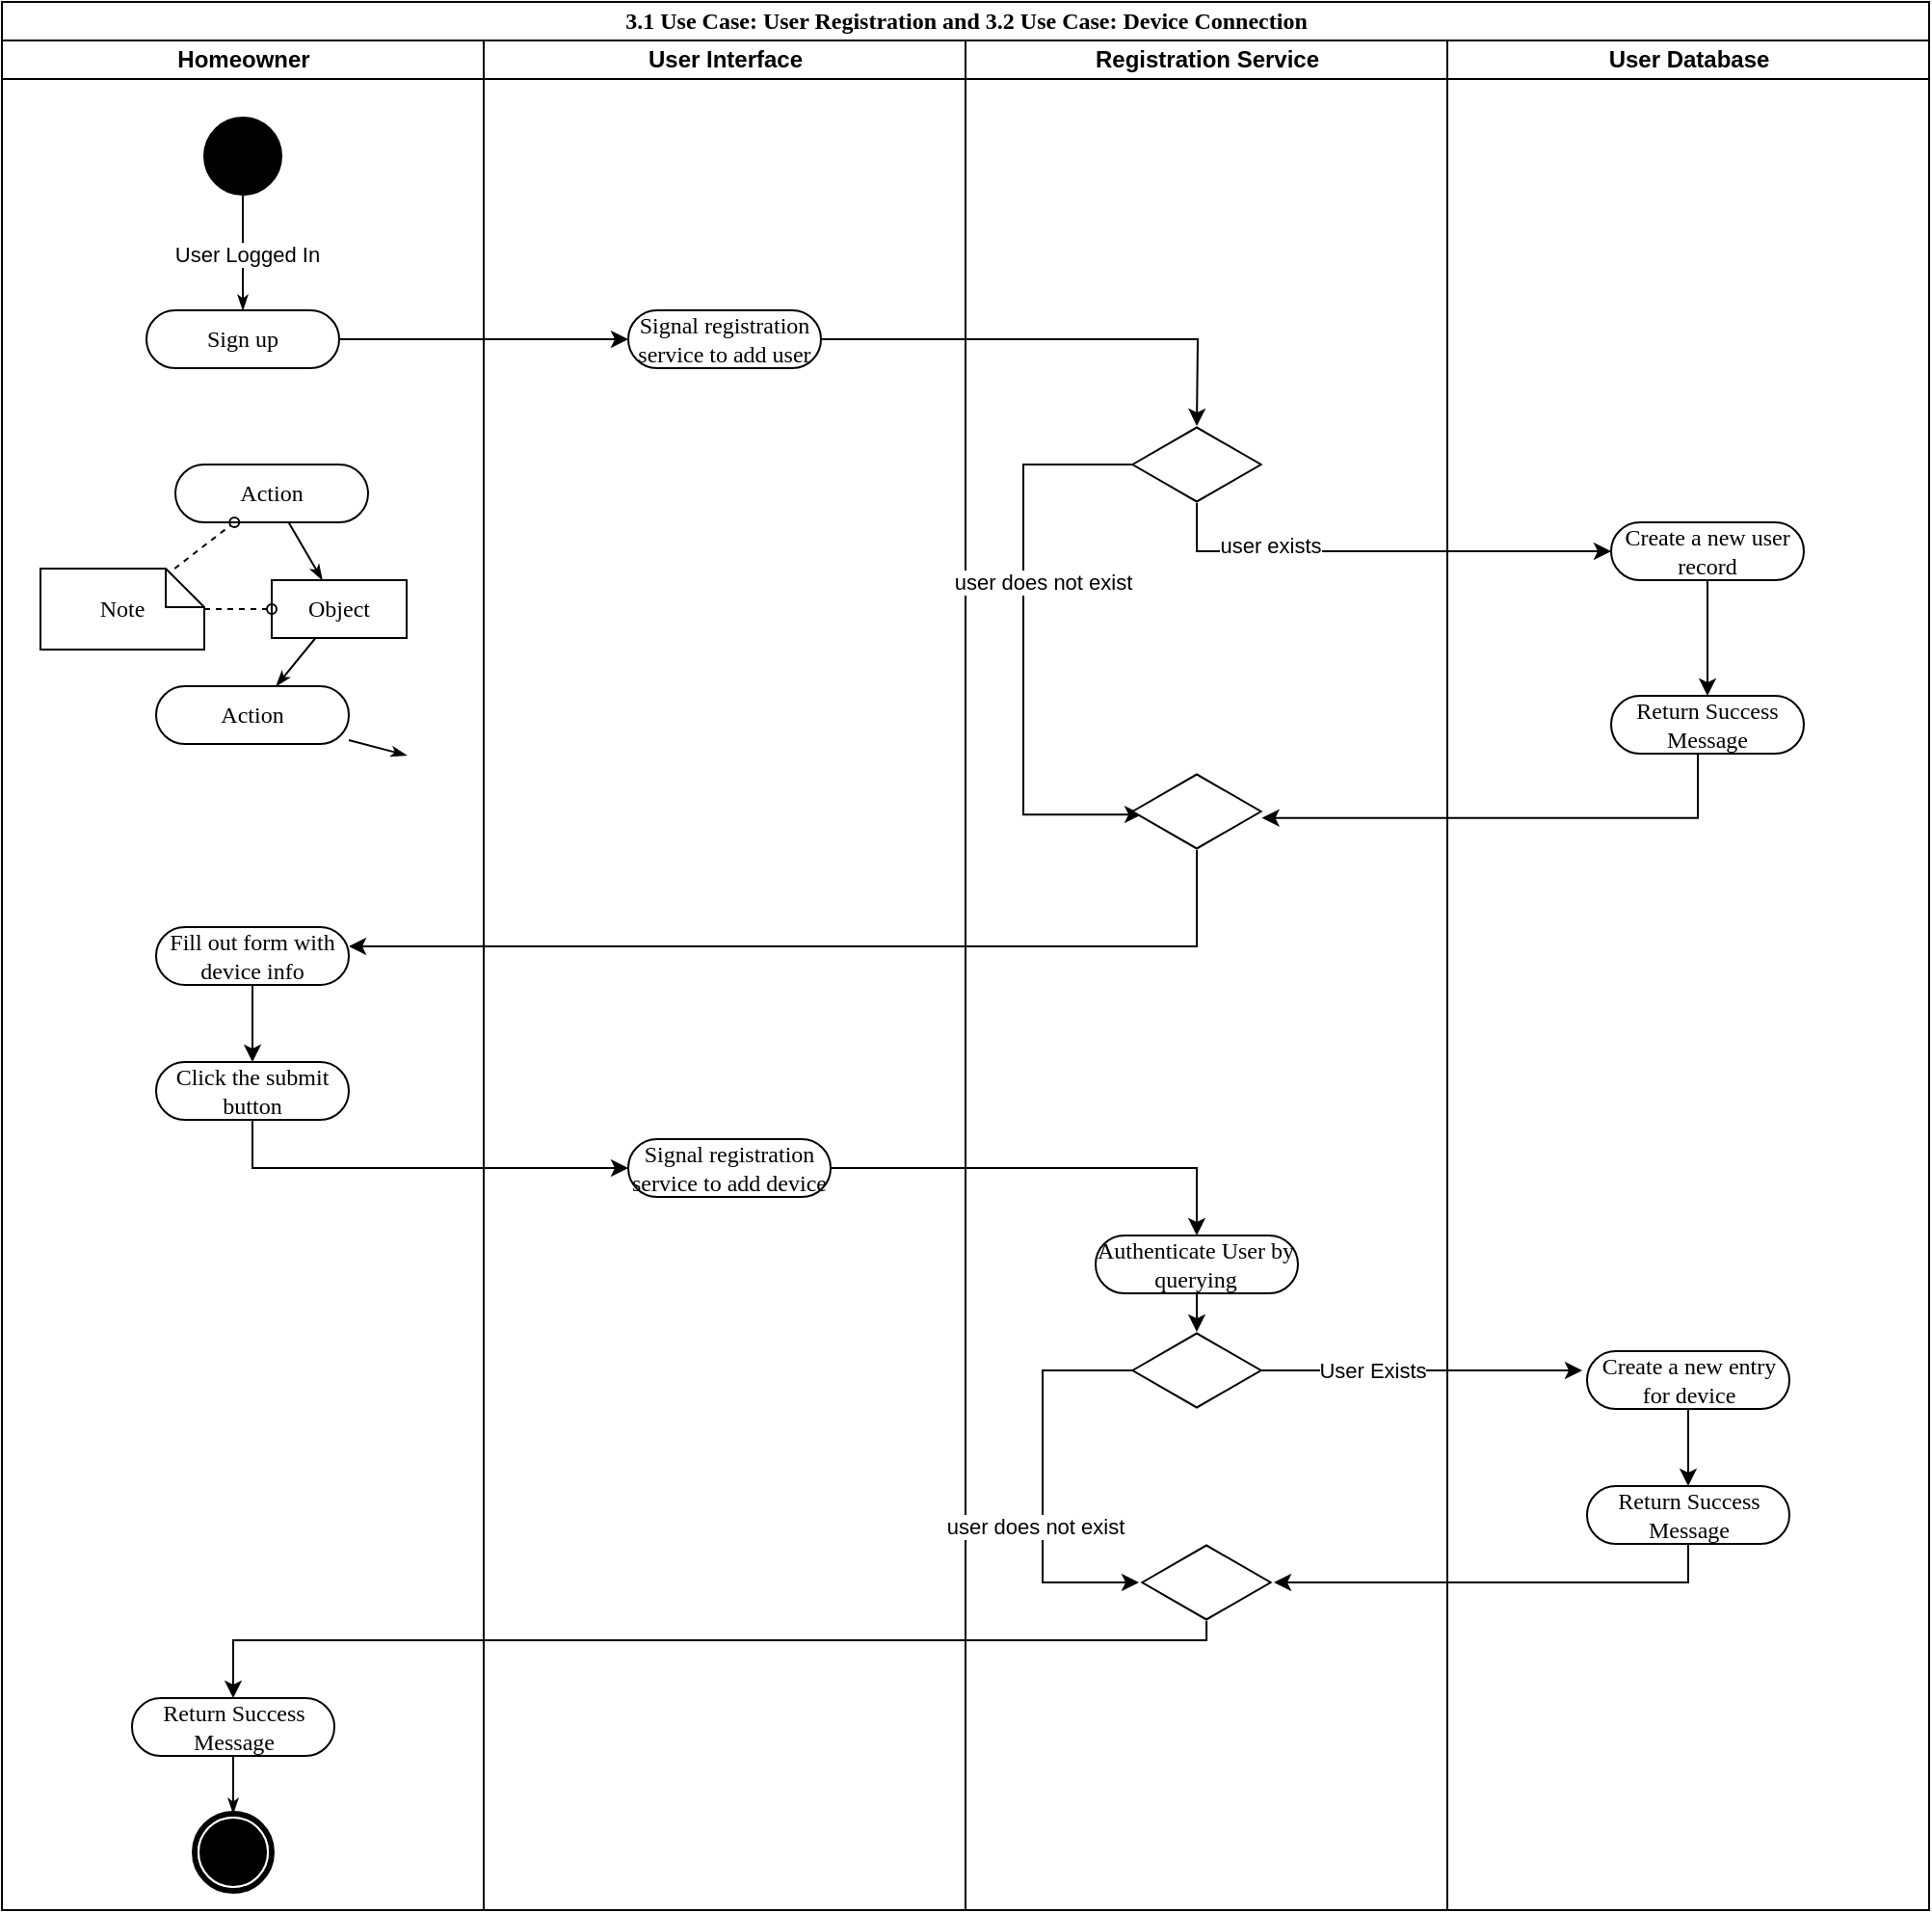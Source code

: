 <mxfile version="22.0.8" type="github">
  <diagram name="Page-1" id="0783ab3e-0a74-02c8-0abd-f7b4e66b4bec">
    <mxGraphModel dx="1436" dy="790" grid="1" gridSize="10" guides="1" tooltips="1" connect="1" arrows="1" fold="1" page="1" pageScale="1" pageWidth="850" pageHeight="1100" background="none" math="0" shadow="0">
      <root>
        <mxCell id="0" />
        <mxCell id="1" parent="0" />
        <mxCell id="1c1d494c118603dd-1" value="3.1 Use Case: User Registration and 3.2 Use Case: Device Connection" style="swimlane;html=1;childLayout=stackLayout;startSize=20;rounded=0;shadow=0;comic=0;labelBackgroundColor=none;strokeWidth=1;fontFamily=Verdana;fontSize=12;align=center;" parent="1" vertex="1">
          <mxGeometry x="40" y="20" width="1000" height="990" as="geometry" />
        </mxCell>
        <mxCell id="1c1d494c118603dd-2" value="Homeowner" style="swimlane;html=1;startSize=20;" parent="1c1d494c118603dd-1" vertex="1">
          <mxGeometry y="20" width="250" height="970" as="geometry" />
        </mxCell>
        <mxCell id="1c1d494c118603dd-34" style="edgeStyle=none;rounded=0;html=1;labelBackgroundColor=none;startArrow=none;startFill=0;startSize=5;endArrow=classicThin;endFill=1;endSize=5;jettySize=auto;orthogonalLoop=1;strokeWidth=1;fontFamily=Verdana;fontSize=12" parent="1c1d494c118603dd-2" source="1c1d494c118603dd-6" target="1c1d494c118603dd-10" edge="1">
          <mxGeometry relative="1" as="geometry" />
        </mxCell>
        <mxCell id="1c1d494c118603dd-6" value="Action" style="rounded=1;whiteSpace=wrap;html=1;shadow=0;comic=0;labelBackgroundColor=none;strokeWidth=1;fontFamily=Verdana;fontSize=12;align=center;arcSize=50;" parent="1c1d494c118603dd-2" vertex="1">
          <mxGeometry x="90" y="220" width="100" height="30" as="geometry" />
        </mxCell>
        <mxCell id="1c1d494c118603dd-7" value="Action" style="rounded=1;whiteSpace=wrap;html=1;shadow=0;comic=0;labelBackgroundColor=none;strokeWidth=1;fontFamily=Verdana;fontSize=12;align=center;arcSize=50;" parent="1c1d494c118603dd-2" vertex="1">
          <mxGeometry x="80" y="335" width="100" height="30" as="geometry" />
        </mxCell>
        <mxCell id="1c1d494c118603dd-35" style="edgeStyle=none;rounded=0;html=1;labelBackgroundColor=none;startArrow=none;startFill=0;startSize=5;endArrow=classicThin;endFill=1;endSize=5;jettySize=auto;orthogonalLoop=1;strokeWidth=1;fontFamily=Verdana;fontSize=12" parent="1c1d494c118603dd-2" source="1c1d494c118603dd-10" target="1c1d494c118603dd-7" edge="1">
          <mxGeometry relative="1" as="geometry" />
        </mxCell>
        <mxCell id="1c1d494c118603dd-10" value="Object" style="rounded=0;whiteSpace=wrap;html=1;shadow=0;comic=0;labelBackgroundColor=none;strokeWidth=1;fontFamily=Verdana;fontSize=12;align=center;arcSize=50;" parent="1c1d494c118603dd-2" vertex="1">
          <mxGeometry x="140" y="280" width="70" height="30" as="geometry" />
        </mxCell>
        <mxCell id="1c1d494c118603dd-46" style="edgeStyle=none;rounded=0;html=1;labelBackgroundColor=none;startArrow=none;startFill=0;startSize=5;endArrow=oval;endFill=0;endSize=5;jettySize=auto;orthogonalLoop=1;strokeWidth=1;fontFamily=Verdana;fontSize=12;dashed=1;" parent="1c1d494c118603dd-2" source="1c1d494c118603dd-21" target="1c1d494c118603dd-6" edge="1">
          <mxGeometry relative="1" as="geometry" />
        </mxCell>
        <mxCell id="1c1d494c118603dd-47" style="edgeStyle=none;rounded=0;html=1;dashed=1;labelBackgroundColor=none;startArrow=none;startFill=0;startSize=5;endArrow=oval;endFill=0;endSize=5;jettySize=auto;orthogonalLoop=1;strokeWidth=1;fontFamily=Verdana;fontSize=12" parent="1c1d494c118603dd-2" source="1c1d494c118603dd-21" target="1c1d494c118603dd-10" edge="1">
          <mxGeometry relative="1" as="geometry" />
        </mxCell>
        <mxCell id="1c1d494c118603dd-21" value="Note" style="shape=note;whiteSpace=wrap;html=1;rounded=0;shadow=0;comic=0;labelBackgroundColor=none;strokeWidth=1;fontFamily=Verdana;fontSize=12;align=center;size=20;" parent="1c1d494c118603dd-2" vertex="1">
          <mxGeometry x="20" y="274" width="85" height="42" as="geometry" />
        </mxCell>
        <mxCell id="60571a20871a0731-4" value="" style="ellipse;whiteSpace=wrap;html=1;rounded=0;shadow=0;comic=0;labelBackgroundColor=none;strokeWidth=1;fillColor=#000000;fontFamily=Verdana;fontSize=12;align=center;" parent="1c1d494c118603dd-2" vertex="1">
          <mxGeometry x="105" y="40" width="40" height="40" as="geometry" />
        </mxCell>
        <mxCell id="Mcc5gPNpuRrfqJERpfyI-61" value="Sign up" style="rounded=1;whiteSpace=wrap;html=1;shadow=0;comic=0;labelBackgroundColor=none;strokeWidth=1;fontFamily=Verdana;fontSize=12;align=center;arcSize=50;" vertex="1" parent="1c1d494c118603dd-2">
          <mxGeometry x="75" y="140" width="100" height="30" as="geometry" />
        </mxCell>
        <mxCell id="Mcc5gPNpuRrfqJERpfyI-84" style="edgeStyle=orthogonalEdgeStyle;rounded=0;orthogonalLoop=1;jettySize=auto;html=1;" edge="1" parent="1c1d494c118603dd-2" source="Mcc5gPNpuRrfqJERpfyI-83">
          <mxGeometry relative="1" as="geometry">
            <mxPoint x="130" y="530" as="targetPoint" />
          </mxGeometry>
        </mxCell>
        <mxCell id="Mcc5gPNpuRrfqJERpfyI-83" value="Fill out form with device info" style="rounded=1;whiteSpace=wrap;html=1;shadow=0;comic=0;labelBackgroundColor=none;strokeWidth=1;fontFamily=Verdana;fontSize=12;align=center;arcSize=50;" vertex="1" parent="1c1d494c118603dd-2">
          <mxGeometry x="80" y="460" width="100" height="30" as="geometry" />
        </mxCell>
        <mxCell id="Mcc5gPNpuRrfqJERpfyI-85" value="Click the submit button" style="rounded=1;whiteSpace=wrap;html=1;shadow=0;comic=0;labelBackgroundColor=none;strokeWidth=1;fontFamily=Verdana;fontSize=12;align=center;arcSize=50;" vertex="1" parent="1c1d494c118603dd-2">
          <mxGeometry x="80" y="530" width="100" height="30" as="geometry" />
        </mxCell>
        <mxCell id="Mcc5gPNpuRrfqJERpfyI-91" value="Return Success Message" style="rounded=1;whiteSpace=wrap;html=1;shadow=0;comic=0;labelBackgroundColor=none;strokeWidth=1;fontFamily=Verdana;fontSize=12;align=center;arcSize=50;" vertex="1" parent="1c1d494c118603dd-2">
          <mxGeometry x="67.5" y="860" width="105" height="30" as="geometry" />
        </mxCell>
        <mxCell id="60571a20871a0731-5" value="" style="shape=mxgraph.bpmn.shape;html=1;verticalLabelPosition=bottom;labelBackgroundColor=#ffffff;verticalAlign=top;perimeter=ellipsePerimeter;outline=end;symbol=terminate;rounded=0;shadow=0;comic=0;strokeWidth=1;fontFamily=Verdana;fontSize=12;align=center;" parent="1c1d494c118603dd-2" vertex="1">
          <mxGeometry x="100" y="920" width="40" height="40" as="geometry" />
        </mxCell>
        <mxCell id="1c1d494c118603dd-45" style="edgeStyle=none;rounded=0;html=1;labelBackgroundColor=none;startArrow=none;startFill=0;startSize=5;endArrow=classicThin;endFill=1;endSize=5;jettySize=auto;orthogonalLoop=1;strokeWidth=1;fontFamily=Verdana;fontSize=12;exitX=0.5;exitY=1;exitDx=0;exitDy=0;" parent="1c1d494c118603dd-2" source="Mcc5gPNpuRrfqJERpfyI-91" target="60571a20871a0731-5" edge="1">
          <mxGeometry relative="1" as="geometry">
            <mxPoint x="620" y="840" as="sourcePoint" />
          </mxGeometry>
        </mxCell>
        <mxCell id="1c1d494c118603dd-3" value="User Interface" style="swimlane;html=1;startSize=20;" parent="1c1d494c118603dd-1" vertex="1">
          <mxGeometry x="250" y="20" width="250" height="970" as="geometry">
            <mxRectangle x="250" y="20" width="40" height="970" as="alternateBounds" />
          </mxGeometry>
        </mxCell>
        <mxCell id="60571a20871a0731-8" value="Signal registration service to add user" style="rounded=1;whiteSpace=wrap;html=1;shadow=0;comic=0;labelBackgroundColor=none;strokeWidth=1;fontFamily=Verdana;fontSize=12;align=center;arcSize=50;" parent="1c1d494c118603dd-3" vertex="1">
          <mxGeometry x="75" y="140" width="100" height="30" as="geometry" />
        </mxCell>
        <mxCell id="Mcc5gPNpuRrfqJERpfyI-86" value="Signal registration service to add device" style="rounded=1;whiteSpace=wrap;html=1;shadow=0;comic=0;labelBackgroundColor=none;strokeWidth=1;fontFamily=Verdana;fontSize=12;align=center;arcSize=50;" vertex="1" parent="1c1d494c118603dd-3">
          <mxGeometry x="75" y="570" width="105" height="30" as="geometry" />
        </mxCell>
        <mxCell id="1c1d494c118603dd-4" value="Registration Service" style="swimlane;html=1;startSize=20;" parent="1c1d494c118603dd-1" vertex="1">
          <mxGeometry x="500" y="20" width="250" height="970" as="geometry" />
        </mxCell>
        <mxCell id="Mcc5gPNpuRrfqJERpfyI-77" style="edgeStyle=orthogonalEdgeStyle;rounded=0;orthogonalLoop=1;jettySize=auto;html=1;entryX=0.073;entryY=0.539;entryDx=0;entryDy=0;entryPerimeter=0;" edge="1" parent="1c1d494c118603dd-4" source="Mcc5gPNpuRrfqJERpfyI-74" target="Mcc5gPNpuRrfqJERpfyI-78">
          <mxGeometry relative="1" as="geometry">
            <mxPoint x="30" y="400" as="targetPoint" />
            <Array as="points">
              <mxPoint x="30" y="220" />
              <mxPoint x="30" y="402" />
            </Array>
          </mxGeometry>
        </mxCell>
        <mxCell id="Mcc5gPNpuRrfqJERpfyI-103" value="user does not exist" style="edgeLabel;html=1;align=center;verticalAlign=middle;resizable=0;points=[];" vertex="1" connectable="0" parent="Mcc5gPNpuRrfqJERpfyI-77">
          <mxGeometry x="-0.23" y="-4" relative="1" as="geometry">
            <mxPoint x="14" y="2" as="offset" />
          </mxGeometry>
        </mxCell>
        <mxCell id="Mcc5gPNpuRrfqJERpfyI-74" value="" style="html=1;whiteSpace=wrap;aspect=fixed;shape=isoRectangle;" vertex="1" parent="1c1d494c118603dd-4">
          <mxGeometry x="86.66" y="200" width="66.67" height="40" as="geometry" />
        </mxCell>
        <mxCell id="Mcc5gPNpuRrfqJERpfyI-82" style="edgeStyle=orthogonalEdgeStyle;rounded=0;orthogonalLoop=1;jettySize=auto;html=1;" edge="1" parent="1c1d494c118603dd-4" source="Mcc5gPNpuRrfqJERpfyI-78">
          <mxGeometry relative="1" as="geometry">
            <mxPoint x="-320" y="470" as="targetPoint" />
            <Array as="points">
              <mxPoint x="120" y="470" />
              <mxPoint x="-319" y="470" />
            </Array>
          </mxGeometry>
        </mxCell>
        <mxCell id="Mcc5gPNpuRrfqJERpfyI-78" value="" style="html=1;whiteSpace=wrap;aspect=fixed;shape=isoRectangle;" vertex="1" parent="1c1d494c118603dd-4">
          <mxGeometry x="86.67" y="380" width="66.67" height="40" as="geometry" />
        </mxCell>
        <mxCell id="Mcc5gPNpuRrfqJERpfyI-96" style="edgeStyle=orthogonalEdgeStyle;rounded=0;orthogonalLoop=1;jettySize=auto;html=1;" edge="1" parent="1c1d494c118603dd-4" source="Mcc5gPNpuRrfqJERpfyI-88" target="Mcc5gPNpuRrfqJERpfyI-93">
          <mxGeometry relative="1" as="geometry" />
        </mxCell>
        <mxCell id="Mcc5gPNpuRrfqJERpfyI-88" value="Authenticate User by querying" style="rounded=1;whiteSpace=wrap;html=1;shadow=0;comic=0;labelBackgroundColor=none;strokeWidth=1;fontFamily=Verdana;fontSize=12;align=center;arcSize=50;" vertex="1" parent="1c1d494c118603dd-4">
          <mxGeometry x="67.49" y="620" width="105" height="30" as="geometry" />
        </mxCell>
        <mxCell id="Mcc5gPNpuRrfqJERpfyI-97" style="edgeStyle=orthogonalEdgeStyle;rounded=0;orthogonalLoop=1;jettySize=auto;html=1;" edge="1" parent="1c1d494c118603dd-4" source="Mcc5gPNpuRrfqJERpfyI-93">
          <mxGeometry relative="1" as="geometry">
            <mxPoint x="320" y="690" as="targetPoint" />
          </mxGeometry>
        </mxCell>
        <mxCell id="Mcc5gPNpuRrfqJERpfyI-104" value="User Exists" style="edgeLabel;html=1;align=center;verticalAlign=middle;resizable=0;points=[];" vertex="1" connectable="0" parent="Mcc5gPNpuRrfqJERpfyI-97">
          <mxGeometry x="-0.31" relative="1" as="geometry">
            <mxPoint as="offset" />
          </mxGeometry>
        </mxCell>
        <mxCell id="Mcc5gPNpuRrfqJERpfyI-100" style="edgeStyle=orthogonalEdgeStyle;rounded=0;orthogonalLoop=1;jettySize=auto;html=1;" edge="1" parent="1c1d494c118603dd-4" source="Mcc5gPNpuRrfqJERpfyI-93">
          <mxGeometry relative="1" as="geometry">
            <mxPoint x="90" y="800" as="targetPoint" />
            <Array as="points">
              <mxPoint x="40" y="690" />
              <mxPoint x="40" y="800" />
            </Array>
          </mxGeometry>
        </mxCell>
        <mxCell id="Mcc5gPNpuRrfqJERpfyI-105" value="user does not exist" style="edgeLabel;html=1;align=center;verticalAlign=middle;resizable=0;points=[];" vertex="1" connectable="0" parent="Mcc5gPNpuRrfqJERpfyI-100">
          <mxGeometry x="0.236" y="-4" relative="1" as="geometry">
            <mxPoint as="offset" />
          </mxGeometry>
        </mxCell>
        <mxCell id="Mcc5gPNpuRrfqJERpfyI-93" value="" style="html=1;whiteSpace=wrap;aspect=fixed;shape=isoRectangle;" vertex="1" parent="1c1d494c118603dd-4">
          <mxGeometry x="86.67" y="670" width="66.67" height="40" as="geometry" />
        </mxCell>
        <mxCell id="Mcc5gPNpuRrfqJERpfyI-94" value="" style="html=1;whiteSpace=wrap;aspect=fixed;shape=isoRectangle;" vertex="1" parent="1c1d494c118603dd-4">
          <mxGeometry x="91.66" y="780" width="66.67" height="40" as="geometry" />
        </mxCell>
        <mxCell id="1c1d494c118603dd-36" style="edgeStyle=none;rounded=0;html=1;labelBackgroundColor=none;startArrow=none;startFill=0;startSize=5;endArrow=classicThin;endFill=1;endSize=5;jettySize=auto;orthogonalLoop=1;strokeWidth=1;fontFamily=Verdana;fontSize=12" parent="1c1d494c118603dd-1" source="1c1d494c118603dd-7" edge="1">
          <mxGeometry relative="1" as="geometry">
            <mxPoint x="210" y="390.87" as="targetPoint" />
          </mxGeometry>
        </mxCell>
        <mxCell id="1c1d494c118603dd-27" style="edgeStyle=orthogonalEdgeStyle;rounded=0;html=1;labelBackgroundColor=none;startArrow=none;startFill=0;startSize=5;endArrow=classicThin;endFill=1;endSize=5;jettySize=auto;orthogonalLoop=1;strokeWidth=1;fontFamily=Verdana;fontSize=12" parent="1c1d494c118603dd-1" source="60571a20871a0731-4" edge="1">
          <mxGeometry relative="1" as="geometry">
            <mxPoint x="125" y="160" as="targetPoint" />
          </mxGeometry>
        </mxCell>
        <mxCell id="Mcc5gPNpuRrfqJERpfyI-60" value="User Logged In" style="edgeLabel;html=1;align=center;verticalAlign=middle;resizable=0;points=[];" vertex="1" connectable="0" parent="1c1d494c118603dd-27">
          <mxGeometry x="0.029" y="1" relative="1" as="geometry">
            <mxPoint as="offset" />
          </mxGeometry>
        </mxCell>
        <mxCell id="Mcc5gPNpuRrfqJERpfyI-62" style="edgeStyle=orthogonalEdgeStyle;rounded=0;orthogonalLoop=1;jettySize=auto;html=1;entryX=0;entryY=0.5;entryDx=0;entryDy=0;" edge="1" parent="1c1d494c118603dd-1" source="Mcc5gPNpuRrfqJERpfyI-61" target="60571a20871a0731-8">
          <mxGeometry relative="1" as="geometry" />
        </mxCell>
        <mxCell id="Mcc5gPNpuRrfqJERpfyI-65" style="edgeStyle=orthogonalEdgeStyle;rounded=0;orthogonalLoop=1;jettySize=auto;html=1;" edge="1" parent="1c1d494c118603dd-1" source="60571a20871a0731-8">
          <mxGeometry relative="1" as="geometry">
            <mxPoint x="620" y="220" as="targetPoint" />
          </mxGeometry>
        </mxCell>
        <mxCell id="Mcc5gPNpuRrfqJERpfyI-87" style="edgeStyle=orthogonalEdgeStyle;rounded=0;orthogonalLoop=1;jettySize=auto;html=1;entryX=0;entryY=0.5;entryDx=0;entryDy=0;" edge="1" parent="1c1d494c118603dd-1" source="Mcc5gPNpuRrfqJERpfyI-85" target="Mcc5gPNpuRrfqJERpfyI-86">
          <mxGeometry relative="1" as="geometry">
            <mxPoint x="130" y="620" as="targetPoint" />
            <Array as="points">
              <mxPoint x="130" y="605" />
            </Array>
          </mxGeometry>
        </mxCell>
        <mxCell id="Mcc5gPNpuRrfqJERpfyI-95" style="edgeStyle=orthogonalEdgeStyle;rounded=0;orthogonalLoop=1;jettySize=auto;html=1;entryX=0.5;entryY=0;entryDx=0;entryDy=0;" edge="1" parent="1c1d494c118603dd-1" source="Mcc5gPNpuRrfqJERpfyI-86" target="Mcc5gPNpuRrfqJERpfyI-88">
          <mxGeometry relative="1" as="geometry">
            <mxPoint x="620" y="605" as="targetPoint" />
          </mxGeometry>
        </mxCell>
        <mxCell id="Mcc5gPNpuRrfqJERpfyI-101" style="edgeStyle=orthogonalEdgeStyle;rounded=0;orthogonalLoop=1;jettySize=auto;html=1;entryX=0.5;entryY=0;entryDx=0;entryDy=0;" edge="1" parent="1c1d494c118603dd-1" source="Mcc5gPNpuRrfqJERpfyI-94" target="Mcc5gPNpuRrfqJERpfyI-91">
          <mxGeometry relative="1" as="geometry">
            <mxPoint x="624.995" y="870" as="targetPoint" />
            <Array as="points">
              <mxPoint x="625" y="850" />
              <mxPoint x="120" y="850" />
            </Array>
          </mxGeometry>
        </mxCell>
        <mxCell id="Mcc5gPNpuRrfqJERpfyI-30" value="User Database" style="swimlane;html=1;startSize=20;" vertex="1" parent="1">
          <mxGeometry x="790" y="40" width="250" height="970" as="geometry" />
        </mxCell>
        <mxCell id="Mcc5gPNpuRrfqJERpfyI-80" style="edgeStyle=orthogonalEdgeStyle;rounded=0;orthogonalLoop=1;jettySize=auto;html=1;" edge="1" parent="Mcc5gPNpuRrfqJERpfyI-30" source="Mcc5gPNpuRrfqJERpfyI-71">
          <mxGeometry relative="1" as="geometry">
            <mxPoint x="135" y="340" as="targetPoint" />
          </mxGeometry>
        </mxCell>
        <mxCell id="Mcc5gPNpuRrfqJERpfyI-71" value="Create a new user record" style="rounded=1;whiteSpace=wrap;html=1;shadow=0;comic=0;labelBackgroundColor=none;strokeWidth=1;fontFamily=Verdana;fontSize=12;align=center;arcSize=50;" vertex="1" parent="Mcc5gPNpuRrfqJERpfyI-30">
          <mxGeometry x="85" y="250" width="100" height="30" as="geometry" />
        </mxCell>
        <mxCell id="Mcc5gPNpuRrfqJERpfyI-79" value="Return Success Message" style="rounded=1;whiteSpace=wrap;html=1;shadow=0;comic=0;labelBackgroundColor=none;strokeWidth=1;fontFamily=Verdana;fontSize=12;align=center;arcSize=50;" vertex="1" parent="Mcc5gPNpuRrfqJERpfyI-30">
          <mxGeometry x="85" y="340" width="100" height="30" as="geometry" />
        </mxCell>
        <mxCell id="Mcc5gPNpuRrfqJERpfyI-98" style="edgeStyle=orthogonalEdgeStyle;rounded=0;orthogonalLoop=1;jettySize=auto;html=1;entryX=0.5;entryY=0;entryDx=0;entryDy=0;" edge="1" parent="Mcc5gPNpuRrfqJERpfyI-30" source="Mcc5gPNpuRrfqJERpfyI-89" target="Mcc5gPNpuRrfqJERpfyI-90">
          <mxGeometry relative="1" as="geometry" />
        </mxCell>
        <mxCell id="Mcc5gPNpuRrfqJERpfyI-89" value="Create a new entry for device" style="rounded=1;whiteSpace=wrap;html=1;shadow=0;comic=0;labelBackgroundColor=none;strokeWidth=1;fontFamily=Verdana;fontSize=12;align=center;arcSize=50;" vertex="1" parent="Mcc5gPNpuRrfqJERpfyI-30">
          <mxGeometry x="72.5" y="680" width="105" height="30" as="geometry" />
        </mxCell>
        <mxCell id="Mcc5gPNpuRrfqJERpfyI-99" style="edgeStyle=orthogonalEdgeStyle;rounded=0;orthogonalLoop=1;jettySize=auto;html=1;" edge="1" parent="Mcc5gPNpuRrfqJERpfyI-30" source="Mcc5gPNpuRrfqJERpfyI-90">
          <mxGeometry relative="1" as="geometry">
            <mxPoint x="-90" y="800" as="targetPoint" />
            <Array as="points">
              <mxPoint x="125" y="800" />
            </Array>
          </mxGeometry>
        </mxCell>
        <mxCell id="Mcc5gPNpuRrfqJERpfyI-90" value="Return Success Message" style="rounded=1;whiteSpace=wrap;html=1;shadow=0;comic=0;labelBackgroundColor=none;strokeWidth=1;fontFamily=Verdana;fontSize=12;align=center;arcSize=50;" vertex="1" parent="Mcc5gPNpuRrfqJERpfyI-30">
          <mxGeometry x="72.5" y="750" width="105" height="30" as="geometry" />
        </mxCell>
        <mxCell id="Mcc5gPNpuRrfqJERpfyI-76" style="edgeStyle=orthogonalEdgeStyle;rounded=0;orthogonalLoop=1;jettySize=auto;html=1;entryX=0;entryY=0.5;entryDx=0;entryDy=0;" edge="1" parent="1" source="Mcc5gPNpuRrfqJERpfyI-74" target="Mcc5gPNpuRrfqJERpfyI-71">
          <mxGeometry relative="1" as="geometry">
            <mxPoint x="659.995" y="320" as="targetPoint" />
            <Array as="points">
              <mxPoint x="660" y="305" />
            </Array>
          </mxGeometry>
        </mxCell>
        <mxCell id="Mcc5gPNpuRrfqJERpfyI-102" value="user exists" style="edgeLabel;html=1;align=center;verticalAlign=middle;resizable=0;points=[];" vertex="1" connectable="0" parent="Mcc5gPNpuRrfqJERpfyI-76">
          <mxGeometry x="-0.475" y="3" relative="1" as="geometry">
            <mxPoint as="offset" />
          </mxGeometry>
        </mxCell>
        <mxCell id="Mcc5gPNpuRrfqJERpfyI-81" style="edgeStyle=orthogonalEdgeStyle;rounded=0;orthogonalLoop=1;jettySize=auto;html=1;entryX=1.007;entryY=0.584;entryDx=0;entryDy=0;entryPerimeter=0;" edge="1" parent="1" source="Mcc5gPNpuRrfqJERpfyI-79" target="Mcc5gPNpuRrfqJERpfyI-78">
          <mxGeometry relative="1" as="geometry">
            <mxPoint x="925" y="450" as="targetPoint" />
            <Array as="points">
              <mxPoint x="920" y="443" />
            </Array>
          </mxGeometry>
        </mxCell>
      </root>
    </mxGraphModel>
  </diagram>
</mxfile>

